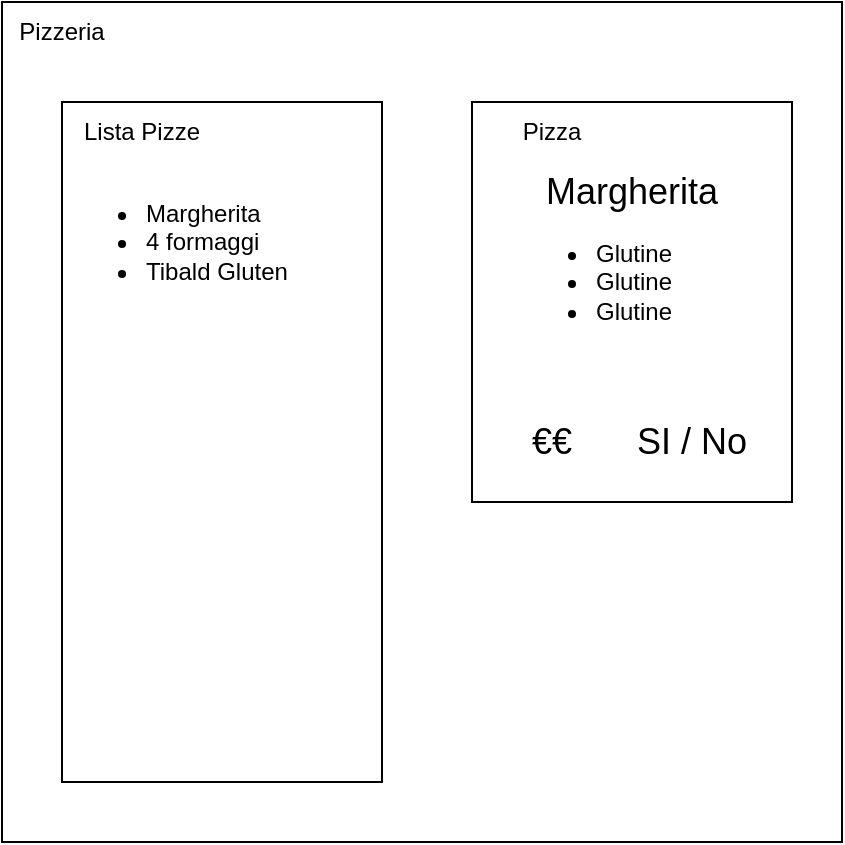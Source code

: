 <mxfile>
    <diagram id="CrcuFdqBLB-Nxv4bF7fy" name="Page-1">
        <mxGraphModel dx="976" dy="599" grid="1" gridSize="10" guides="1" tooltips="1" connect="1" arrows="1" fold="1" page="1" pageScale="1" pageWidth="850" pageHeight="1100" math="0" shadow="0">
            <root>
                <mxCell id="0"/>
                <mxCell id="1" parent="0"/>
                <mxCell id="2" value="" style="whiteSpace=wrap;html=1;aspect=fixed;" vertex="1" parent="1">
                    <mxGeometry x="190" y="100" width="420" height="420" as="geometry"/>
                </mxCell>
                <mxCell id="3" value="Pizzeria" style="text;html=1;strokeColor=none;fillColor=none;align=center;verticalAlign=middle;whiteSpace=wrap;rounded=0;" vertex="1" parent="1">
                    <mxGeometry x="190" y="100" width="60" height="30" as="geometry"/>
                </mxCell>
                <mxCell id="5" value="" style="rounded=0;whiteSpace=wrap;html=1;" vertex="1" parent="1">
                    <mxGeometry x="220" y="150" width="160" height="340" as="geometry"/>
                </mxCell>
                <mxCell id="6" value="" style="rounded=0;whiteSpace=wrap;html=1;" vertex="1" parent="1">
                    <mxGeometry x="425" y="150" width="160" height="200" as="geometry"/>
                </mxCell>
                <mxCell id="7" value="Lista Pizze" style="text;html=1;strokeColor=none;fillColor=none;align=center;verticalAlign=middle;whiteSpace=wrap;rounded=0;" vertex="1" parent="1">
                    <mxGeometry x="220" y="150" width="80" height="30" as="geometry"/>
                </mxCell>
                <mxCell id="8" value="Pizza" style="text;html=1;strokeColor=none;fillColor=none;align=center;verticalAlign=middle;whiteSpace=wrap;rounded=0;" vertex="1" parent="1">
                    <mxGeometry x="425" y="150" width="80" height="30" as="geometry"/>
                </mxCell>
                <mxCell id="9" value="&lt;ul&gt;&lt;li&gt;Margherita&lt;/li&gt;&lt;li&gt;4 formaggi&lt;/li&gt;&lt;li&gt;Tibald Gluten&lt;/li&gt;&lt;/ul&gt;" style="text;strokeColor=none;fillColor=none;html=1;whiteSpace=wrap;verticalAlign=middle;overflow=hidden;" vertex="1" parent="1">
                    <mxGeometry x="220" y="180" width="120" height="80" as="geometry"/>
                </mxCell>
                <mxCell id="10" value="&lt;font style=&quot;font-size: 18px;&quot;&gt;Margherita&lt;/font&gt;" style="text;html=1;strokeColor=none;fillColor=none;align=center;verticalAlign=middle;whiteSpace=wrap;rounded=0;" vertex="1" parent="1">
                    <mxGeometry x="475" y="180" width="60" height="30" as="geometry"/>
                </mxCell>
                <mxCell id="11" value="€€" style="text;html=1;strokeColor=none;fillColor=none;align=center;verticalAlign=middle;whiteSpace=wrap;rounded=0;fontSize=18;" vertex="1" parent="1">
                    <mxGeometry x="435" y="305" width="60" height="30" as="geometry"/>
                </mxCell>
                <mxCell id="12" value="&lt;ul&gt;&lt;li&gt;Glutine&lt;/li&gt;&lt;li&gt;Glutine&lt;/li&gt;&lt;li&gt;Glutine&lt;/li&gt;&lt;/ul&gt;" style="text;strokeColor=none;fillColor=none;html=1;whiteSpace=wrap;verticalAlign=middle;overflow=hidden;" vertex="1" parent="1">
                    <mxGeometry x="445" y="200" width="120" height="80" as="geometry"/>
                </mxCell>
                <mxCell id="13" value="SI / No" style="text;html=1;strokeColor=none;fillColor=none;align=center;verticalAlign=middle;whiteSpace=wrap;rounded=0;fontSize=18;" vertex="1" parent="1">
                    <mxGeometry x="505" y="305" width="60" height="30" as="geometry"/>
                </mxCell>
            </root>
        </mxGraphModel>
    </diagram>
</mxfile>